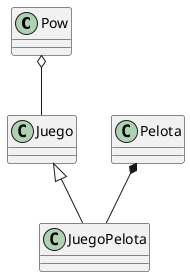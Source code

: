 @startuml Pow

class Pow
class Juego
class JuegoPelota
class Pelota

Pow o--Juego 
Juego <|--JuegoPelota 
Pelota *-- JuegoPelota


@enduml